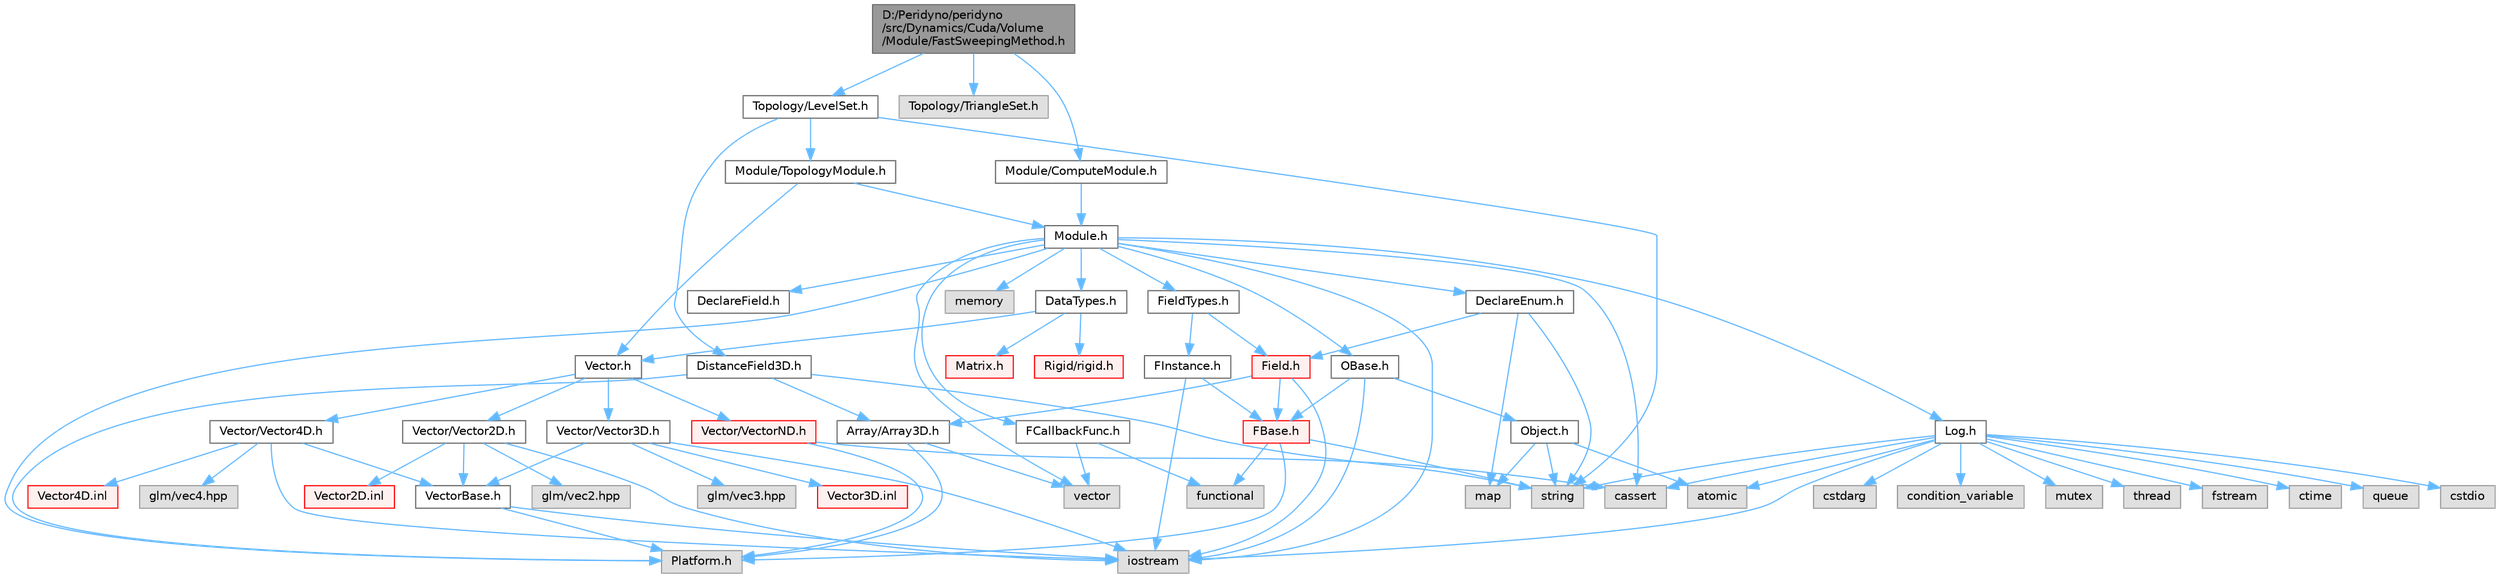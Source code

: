 digraph "D:/Peridyno/peridyno/src/Dynamics/Cuda/Volume/Module/FastSweepingMethod.h"
{
 // LATEX_PDF_SIZE
  bgcolor="transparent";
  edge [fontname=Helvetica,fontsize=10,labelfontname=Helvetica,labelfontsize=10];
  node [fontname=Helvetica,fontsize=10,shape=box,height=0.2,width=0.4];
  Node1 [id="Node000001",label="D:/Peridyno/peridyno\l/src/Dynamics/Cuda/Volume\l/Module/FastSweepingMethod.h",height=0.2,width=0.4,color="gray40", fillcolor="grey60", style="filled", fontcolor="black",tooltip=" "];
  Node1 -> Node2 [id="edge1_Node000001_Node000002",color="steelblue1",style="solid",tooltip=" "];
  Node2 [id="Node000002",label="Topology/LevelSet.h",height=0.2,width=0.4,color="grey40", fillcolor="white", style="filled",URL="$_level_set_8h.html",tooltip=" "];
  Node2 -> Node3 [id="edge2_Node000002_Node000003",color="steelblue1",style="solid",tooltip=" "];
  Node3 [id="Node000003",label="string",height=0.2,width=0.4,color="grey60", fillcolor="#E0E0E0", style="filled",tooltip=" "];
  Node2 -> Node4 [id="edge3_Node000002_Node000004",color="steelblue1",style="solid",tooltip=" "];
  Node4 [id="Node000004",label="Module/TopologyModule.h",height=0.2,width=0.4,color="grey40", fillcolor="white", style="filled",URL="$_topology_module_8h.html",tooltip=" "];
  Node4 -> Node5 [id="edge4_Node000004_Node000005",color="steelblue1",style="solid",tooltip=" "];
  Node5 [id="Node000005",label="Vector.h",height=0.2,width=0.4,color="grey40", fillcolor="white", style="filled",URL="$_vector_8h.html",tooltip=" "];
  Node5 -> Node6 [id="edge5_Node000005_Node000006",color="steelblue1",style="solid",tooltip=" "];
  Node6 [id="Node000006",label="Vector/Vector2D.h",height=0.2,width=0.4,color="grey40", fillcolor="white", style="filled",URL="$_vector2_d_8h.html",tooltip=" "];
  Node6 -> Node7 [id="edge6_Node000006_Node000007",color="steelblue1",style="solid",tooltip=" "];
  Node7 [id="Node000007",label="glm/vec2.hpp",height=0.2,width=0.4,color="grey60", fillcolor="#E0E0E0", style="filled",tooltip=" "];
  Node6 -> Node8 [id="edge7_Node000006_Node000008",color="steelblue1",style="solid",tooltip=" "];
  Node8 [id="Node000008",label="iostream",height=0.2,width=0.4,color="grey60", fillcolor="#E0E0E0", style="filled",tooltip=" "];
  Node6 -> Node9 [id="edge8_Node000006_Node000009",color="steelblue1",style="solid",tooltip=" "];
  Node9 [id="Node000009",label="VectorBase.h",height=0.2,width=0.4,color="grey40", fillcolor="white", style="filled",URL="$_vector_base_8h.html",tooltip=" "];
  Node9 -> Node8 [id="edge9_Node000009_Node000008",color="steelblue1",style="solid",tooltip=" "];
  Node9 -> Node10 [id="edge10_Node000009_Node000010",color="steelblue1",style="solid",tooltip=" "];
  Node10 [id="Node000010",label="Platform.h",height=0.2,width=0.4,color="grey60", fillcolor="#E0E0E0", style="filled",tooltip=" "];
  Node6 -> Node11 [id="edge11_Node000006_Node000011",color="steelblue1",style="solid",tooltip=" "];
  Node11 [id="Node000011",label="Vector2D.inl",height=0.2,width=0.4,color="red", fillcolor="#FFF0F0", style="filled",URL="$_vector2_d_8inl.html",tooltip=" "];
  Node5 -> Node14 [id="edge12_Node000005_Node000014",color="steelblue1",style="solid",tooltip=" "];
  Node14 [id="Node000014",label="Vector/Vector3D.h",height=0.2,width=0.4,color="grey40", fillcolor="white", style="filled",URL="$_vector3_d_8h.html",tooltip=" "];
  Node14 -> Node15 [id="edge13_Node000014_Node000015",color="steelblue1",style="solid",tooltip=" "];
  Node15 [id="Node000015",label="glm/vec3.hpp",height=0.2,width=0.4,color="grey60", fillcolor="#E0E0E0", style="filled",tooltip=" "];
  Node14 -> Node8 [id="edge14_Node000014_Node000008",color="steelblue1",style="solid",tooltip=" "];
  Node14 -> Node9 [id="edge15_Node000014_Node000009",color="steelblue1",style="solid",tooltip=" "];
  Node14 -> Node16 [id="edge16_Node000014_Node000016",color="steelblue1",style="solid",tooltip=" "];
  Node16 [id="Node000016",label="Vector3D.inl",height=0.2,width=0.4,color="red", fillcolor="#FFF0F0", style="filled",URL="$_vector3_d_8inl.html",tooltip=" "];
  Node5 -> Node17 [id="edge17_Node000005_Node000017",color="steelblue1",style="solid",tooltip=" "];
  Node17 [id="Node000017",label="Vector/Vector4D.h",height=0.2,width=0.4,color="grey40", fillcolor="white", style="filled",URL="$_vector4_d_8h.html",tooltip=" "];
  Node17 -> Node18 [id="edge18_Node000017_Node000018",color="steelblue1",style="solid",tooltip=" "];
  Node18 [id="Node000018",label="glm/vec4.hpp",height=0.2,width=0.4,color="grey60", fillcolor="#E0E0E0", style="filled",tooltip=" "];
  Node17 -> Node8 [id="edge19_Node000017_Node000008",color="steelblue1",style="solid",tooltip=" "];
  Node17 -> Node9 [id="edge20_Node000017_Node000009",color="steelblue1",style="solid",tooltip=" "];
  Node17 -> Node19 [id="edge21_Node000017_Node000019",color="steelblue1",style="solid",tooltip=" "];
  Node19 [id="Node000019",label="Vector4D.inl",height=0.2,width=0.4,color="red", fillcolor="#FFF0F0", style="filled",URL="$_vector4_d_8inl.html",tooltip=" "];
  Node5 -> Node20 [id="edge22_Node000005_Node000020",color="steelblue1",style="solid",tooltip=" "];
  Node20 [id="Node000020",label="Vector/VectorND.h",height=0.2,width=0.4,color="red", fillcolor="#FFF0F0", style="filled",URL="$_vector_n_d_8h.html",tooltip=" "];
  Node20 -> Node26 [id="edge23_Node000020_Node000026",color="steelblue1",style="solid",tooltip=" "];
  Node26 [id="Node000026",label="cassert",height=0.2,width=0.4,color="grey60", fillcolor="#E0E0E0", style="filled",tooltip=" "];
  Node20 -> Node10 [id="edge24_Node000020_Node000010",color="steelblue1",style="solid",tooltip=" "];
  Node4 -> Node27 [id="edge25_Node000004_Node000027",color="steelblue1",style="solid",tooltip=" "];
  Node27 [id="Node000027",label="Module.h",height=0.2,width=0.4,color="grey40", fillcolor="white", style="filled",URL="$_module_8h.html",tooltip=" "];
  Node27 -> Node10 [id="edge26_Node000027_Node000010",color="steelblue1",style="solid",tooltip=" "];
  Node27 -> Node28 [id="edge27_Node000027_Node000028",color="steelblue1",style="solid",tooltip=" "];
  Node28 [id="Node000028",label="memory",height=0.2,width=0.4,color="grey60", fillcolor="#E0E0E0", style="filled",tooltip=" "];
  Node27 -> Node29 [id="edge28_Node000027_Node000029",color="steelblue1",style="solid",tooltip=" "];
  Node29 [id="Node000029",label="vector",height=0.2,width=0.4,color="grey60", fillcolor="#E0E0E0", style="filled",tooltip=" "];
  Node27 -> Node26 [id="edge29_Node000027_Node000026",color="steelblue1",style="solid",tooltip=" "];
  Node27 -> Node8 [id="edge30_Node000027_Node000008",color="steelblue1",style="solid",tooltip=" "];
  Node27 -> Node30 [id="edge31_Node000027_Node000030",color="steelblue1",style="solid",tooltip=" "];
  Node30 [id="Node000030",label="OBase.h",height=0.2,width=0.4,color="grey40", fillcolor="white", style="filled",URL="$_o_base_8h.html",tooltip=" "];
  Node30 -> Node8 [id="edge32_Node000030_Node000008",color="steelblue1",style="solid",tooltip=" "];
  Node30 -> Node31 [id="edge33_Node000030_Node000031",color="steelblue1",style="solid",tooltip=" "];
  Node31 [id="Node000031",label="FBase.h",height=0.2,width=0.4,color="red", fillcolor="#FFF0F0", style="filled",URL="$_f_base_8h.html",tooltip=" "];
  Node31 -> Node10 [id="edge34_Node000031_Node000010",color="steelblue1",style="solid",tooltip=" "];
  Node31 -> Node3 [id="edge35_Node000031_Node000003",color="steelblue1",style="solid",tooltip=" "];
  Node31 -> Node34 [id="edge36_Node000031_Node000034",color="steelblue1",style="solid",tooltip=" "];
  Node34 [id="Node000034",label="functional",height=0.2,width=0.4,color="grey60", fillcolor="#E0E0E0", style="filled",tooltip=" "];
  Node30 -> Node36 [id="edge37_Node000030_Node000036",color="steelblue1",style="solid",tooltip=" "];
  Node36 [id="Node000036",label="Object.h",height=0.2,width=0.4,color="grey40", fillcolor="white", style="filled",URL="$_object_8h.html",tooltip=" "];
  Node36 -> Node3 [id="edge38_Node000036_Node000003",color="steelblue1",style="solid",tooltip=" "];
  Node36 -> Node37 [id="edge39_Node000036_Node000037",color="steelblue1",style="solid",tooltip=" "];
  Node37 [id="Node000037",label="atomic",height=0.2,width=0.4,color="grey60", fillcolor="#E0E0E0", style="filled",tooltip=" "];
  Node36 -> Node38 [id="edge40_Node000036_Node000038",color="steelblue1",style="solid",tooltip=" "];
  Node38 [id="Node000038",label="map",height=0.2,width=0.4,color="grey60", fillcolor="#E0E0E0", style="filled",tooltip=" "];
  Node27 -> Node39 [id="edge41_Node000027_Node000039",color="steelblue1",style="solid",tooltip=" "];
  Node39 [id="Node000039",label="Log.h",height=0.2,width=0.4,color="grey40", fillcolor="white", style="filled",URL="$_log_8h.html",tooltip=" "];
  Node39 -> Node40 [id="edge42_Node000039_Node000040",color="steelblue1",style="solid",tooltip=" "];
  Node40 [id="Node000040",label="mutex",height=0.2,width=0.4,color="grey60", fillcolor="#E0E0E0", style="filled",tooltip=" "];
  Node39 -> Node41 [id="edge43_Node000039_Node000041",color="steelblue1",style="solid",tooltip=" "];
  Node41 [id="Node000041",label="thread",height=0.2,width=0.4,color="grey60", fillcolor="#E0E0E0", style="filled",tooltip=" "];
  Node39 -> Node3 [id="edge44_Node000039_Node000003",color="steelblue1",style="solid",tooltip=" "];
  Node39 -> Node42 [id="edge45_Node000039_Node000042",color="steelblue1",style="solid",tooltip=" "];
  Node42 [id="Node000042",label="fstream",height=0.2,width=0.4,color="grey60", fillcolor="#E0E0E0", style="filled",tooltip=" "];
  Node39 -> Node8 [id="edge46_Node000039_Node000008",color="steelblue1",style="solid",tooltip=" "];
  Node39 -> Node43 [id="edge47_Node000039_Node000043",color="steelblue1",style="solid",tooltip=" "];
  Node43 [id="Node000043",label="ctime",height=0.2,width=0.4,color="grey60", fillcolor="#E0E0E0", style="filled",tooltip=" "];
  Node39 -> Node44 [id="edge48_Node000039_Node000044",color="steelblue1",style="solid",tooltip=" "];
  Node44 [id="Node000044",label="queue",height=0.2,width=0.4,color="grey60", fillcolor="#E0E0E0", style="filled",tooltip=" "];
  Node39 -> Node45 [id="edge49_Node000039_Node000045",color="steelblue1",style="solid",tooltip=" "];
  Node45 [id="Node000045",label="cstdio",height=0.2,width=0.4,color="grey60", fillcolor="#E0E0E0", style="filled",tooltip=" "];
  Node39 -> Node26 [id="edge50_Node000039_Node000026",color="steelblue1",style="solid",tooltip=" "];
  Node39 -> Node46 [id="edge51_Node000039_Node000046",color="steelblue1",style="solid",tooltip=" "];
  Node46 [id="Node000046",label="cstdarg",height=0.2,width=0.4,color="grey60", fillcolor="#E0E0E0", style="filled",tooltip=" "];
  Node39 -> Node37 [id="edge52_Node000039_Node000037",color="steelblue1",style="solid",tooltip=" "];
  Node39 -> Node47 [id="edge53_Node000039_Node000047",color="steelblue1",style="solid",tooltip=" "];
  Node47 [id="Node000047",label="condition_variable",height=0.2,width=0.4,color="grey60", fillcolor="#E0E0E0", style="filled",tooltip=" "];
  Node27 -> Node48 [id="edge54_Node000027_Node000048",color="steelblue1",style="solid",tooltip=" "];
  Node48 [id="Node000048",label="DataTypes.h",height=0.2,width=0.4,color="grey40", fillcolor="white", style="filled",URL="$_data_types_8h.html",tooltip=" "];
  Node48 -> Node5 [id="edge55_Node000048_Node000005",color="steelblue1",style="solid",tooltip=" "];
  Node48 -> Node49 [id="edge56_Node000048_Node000049",color="steelblue1",style="solid",tooltip=" "];
  Node49 [id="Node000049",label="Matrix.h",height=0.2,width=0.4,color="red", fillcolor="#FFF0F0", style="filled",URL="$_matrix_8h.html",tooltip=" "];
  Node48 -> Node66 [id="edge57_Node000048_Node000066",color="steelblue1",style="solid",tooltip=" "];
  Node66 [id="Node000066",label="Rigid/rigid.h",height=0.2,width=0.4,color="red", fillcolor="#FFF0F0", style="filled",URL="$rigid_8h.html",tooltip=" "];
  Node27 -> Node70 [id="edge58_Node000027_Node000070",color="steelblue1",style="solid",tooltip=" "];
  Node70 [id="Node000070",label="DeclareEnum.h",height=0.2,width=0.4,color="grey40", fillcolor="white", style="filled",URL="$_declare_enum_8h.html",tooltip=" "];
  Node70 -> Node38 [id="edge59_Node000070_Node000038",color="steelblue1",style="solid",tooltip=" "];
  Node70 -> Node3 [id="edge60_Node000070_Node000003",color="steelblue1",style="solid",tooltip=" "];
  Node70 -> Node71 [id="edge61_Node000070_Node000071",color="steelblue1",style="solid",tooltip=" "];
  Node71 [id="Node000071",label="Field.h",height=0.2,width=0.4,color="red", fillcolor="#FFF0F0", style="filled",URL="$_field_8h.html",tooltip=" "];
  Node71 -> Node8 [id="edge62_Node000071_Node000008",color="steelblue1",style="solid",tooltip=" "];
  Node71 -> Node31 [id="edge63_Node000071_Node000031",color="steelblue1",style="solid",tooltip=" "];
  Node71 -> Node77 [id="edge64_Node000071_Node000077",color="steelblue1",style="solid",tooltip=" "];
  Node77 [id="Node000077",label="Array/Array3D.h",height=0.2,width=0.4,color="grey40", fillcolor="white", style="filled",URL="$_array3_d_8h.html",tooltip=" "];
  Node77 -> Node10 [id="edge65_Node000077_Node000010",color="steelblue1",style="solid",tooltip=" "];
  Node77 -> Node29 [id="edge66_Node000077_Node000029",color="steelblue1",style="solid",tooltip=" "];
  Node27 -> Node85 [id="edge67_Node000027_Node000085",color="steelblue1",style="solid",tooltip=" "];
  Node85 [id="Node000085",label="DeclareField.h",height=0.2,width=0.4,color="grey40", fillcolor="white", style="filled",URL="$_declare_field_8h.html",tooltip=" "];
  Node27 -> Node86 [id="edge68_Node000027_Node000086",color="steelblue1",style="solid",tooltip=" "];
  Node86 [id="Node000086",label="FCallbackFunc.h",height=0.2,width=0.4,color="grey40", fillcolor="white", style="filled",URL="$_f_callback_func_8h.html",tooltip=" "];
  Node86 -> Node29 [id="edge69_Node000086_Node000029",color="steelblue1",style="solid",tooltip=" "];
  Node86 -> Node34 [id="edge70_Node000086_Node000034",color="steelblue1",style="solid",tooltip=" "];
  Node27 -> Node87 [id="edge71_Node000027_Node000087",color="steelblue1",style="solid",tooltip=" "];
  Node87 [id="Node000087",label="FieldTypes.h",height=0.2,width=0.4,color="grey40", fillcolor="white", style="filled",URL="$_field_types_8h.html",tooltip=" "];
  Node87 -> Node71 [id="edge72_Node000087_Node000071",color="steelblue1",style="solid",tooltip=" "];
  Node87 -> Node88 [id="edge73_Node000087_Node000088",color="steelblue1",style="solid",tooltip=" "];
  Node88 [id="Node000088",label="FInstance.h",height=0.2,width=0.4,color="grey40", fillcolor="white", style="filled",URL="$_f_instance_8h.html",tooltip=" "];
  Node88 -> Node8 [id="edge74_Node000088_Node000008",color="steelblue1",style="solid",tooltip=" "];
  Node88 -> Node31 [id="edge75_Node000088_Node000031",color="steelblue1",style="solid",tooltip=" "];
  Node2 -> Node89 [id="edge76_Node000002_Node000089",color="steelblue1",style="solid",tooltip=" "];
  Node89 [id="Node000089",label="DistanceField3D.h",height=0.2,width=0.4,color="grey40", fillcolor="white", style="filled",URL="$_distance_field3_d_8h.html",tooltip="GPU supported signed distance field."];
  Node89 -> Node3 [id="edge77_Node000089_Node000003",color="steelblue1",style="solid",tooltip=" "];
  Node89 -> Node10 [id="edge78_Node000089_Node000010",color="steelblue1",style="solid",tooltip=" "];
  Node89 -> Node77 [id="edge79_Node000089_Node000077",color="steelblue1",style="solid",tooltip=" "];
  Node1 -> Node90 [id="edge80_Node000001_Node000090",color="steelblue1",style="solid",tooltip=" "];
  Node90 [id="Node000090",label="Topology/TriangleSet.h",height=0.2,width=0.4,color="grey60", fillcolor="#E0E0E0", style="filled",tooltip=" "];
  Node1 -> Node91 [id="edge81_Node000001_Node000091",color="steelblue1",style="solid",tooltip=" "];
  Node91 [id="Node000091",label="Module/ComputeModule.h",height=0.2,width=0.4,color="grey40", fillcolor="white", style="filled",URL="$_compute_module_8h.html",tooltip=" "];
  Node91 -> Node27 [id="edge82_Node000091_Node000027",color="steelblue1",style="solid",tooltip=" "];
}
